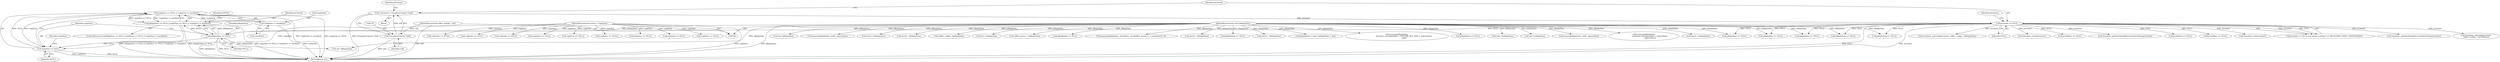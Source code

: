 digraph "0_Android_557bd7bfe6c4895faee09e46fc9b5304a956c8b7@API" {
"1000282" [label="(Call,replySize == NULL || *replySize != sizeof(int))"];
"1000283" [label="(Call,replySize == NULL)"];
"1000111" [label="(MethodParameterIn,uint32_t *replySize)"];
"1000279" [label="(Call,pReplyData == NULL)"];
"1000112" [label="(MethodParameterIn,void *pReplyData)"];
"1000123" [label="(Call,pContext == NULL)"];
"1000115" [label="(Call,* pContext = (VisualizerContext *)self)"];
"1000117" [label="(Call,(VisualizerContext *)self)"];
"1000107" [label="(MethodParameterIn,effect_handle_t self)"];
"1000286" [label="(Call,*replySize != sizeof(int))"];
"1000278" [label="(Call,pReplyData == NULL || replySize == NULL || *replySize != sizeof(int))"];
"1000223" [label="(Call,Visualizer_getConfig(pContext, (effect_config_t *)pReplyData))"];
"1000533" [label="(Call,(int32_t *)pReplyData)"];
"1000281" [label="(Identifier,NULL)"];
"1000125" [label="(Identifier,NULL)"];
"1000230" [label="(Call,Visualizer_reset(pContext))"];
"1000145" [label="(Call,replySize == NULL)"];
"1000271" [label="(Call,(int *)pReplyData)"];
"1000119" [label="(Identifier,self)"];
"1000236" [label="(Call,pReplyData == NULL)"];
"1000285" [label="(Identifier,NULL)"];
"1000871" [label="(Call,memset(pReplyData, 0x80, captureSize))"];
"1000341" [label="(Call,replySize == NULL)"];
"1000880" [label="(Call,pReplyData == NULL)"];
"1000115" [label="(Call,* pContext = (VisualizerContext *)self)"];
"1000323" [label="(Call,pCmdData == NULL)"];
"1000117" [label="(Call,(VisualizerContext *)self)"];
"1000896" [label="(Call,replySize == NULL)"];
"1000123" [label="(Call,pContext == NULL)"];
"1000277" [label="(ControlStructure,if (pReplyData == NULL || replySize == NULL || *replySize != sizeof(int)))"];
"1000280" [label="(Identifier,pReplyData)"];
"1000884" [label="(Call,replySize == NULL)"];
"1001050" [label="(Call,(int32_t*)pReplyData)"];
"1000925" [label="(Call,Visualizer_getDeltaTimeMsFromUpdatedTime(pContext))"];
"1000211" [label="(Call,replySize == NULL)"];
"1000560" [label="(Call,(int32_t *)pReplyData)"];
"1000282" [label="(Call,replySize == NULL || *replySize != sizeof(int))"];
"1000288" [label="(Identifier,replySize)"];
"1000225" [label="(Call,(effect_config_t *)pReplyData)"];
"1000279" [label="(Call,pReplyData == NULL)"];
"1000284" [label="(Identifier,replySize)"];
"1000314" [label="(Call,(int *)pReplyData)"];
"1000159" [label="(Call,(int *) pReplyData)"];
"1000113" [label="(Block,)"];
"1000294" [label="(Identifier,EINVAL)"];
"1000168" [label="(Call,pCmdData == NULL)"];
"1000286" [label="(Call,*replySize != sizeof(int))"];
"1000372" [label="(Call,(effect_param_t *)pReplyData)"];
"1000287" [label="(Call,*replySize)"];
"1000498" [label="(Call,pCmdData == NULL)"];
"1000515" [label="(Call,pReplyData == NULL)"];
"1000361" [label="(Call,memcpy(pReplyData, pCmdData, sizeof(effect_param_t) + sizeof(uint32_t)))"];
"1000698" [label="(Call,pReplyData == NULL)"];
"1000240" [label="(Call,replySize == NULL)"];
"1000162" [label="(Call,Visualizer_init(pContext))"];
"1000181" [label="(Call,replySize == NULL)"];
"1000597" [label="(Call,(int32_t *)pReplyData)"];
"1000124" [label="(Identifier,pContext)"];
"1000337" [label="(Call,pReplyData == NULL)"];
"1000289" [label="(Call,sizeof(int))"];
"1000702" [label="(Call,replySize == NULL)"];
"1000678" [label="(Call,(int32_t *)pReplyData)"];
"1000298" [label="(Identifier,pContext)"];
"1000841" [label="(Call,pReplyData = (char *)pReplyData + size)"];
"1000107" [label="(MethodParameterIn,effect_handle_t self)"];
"1000831" [label="(Call,memcpy(pReplyData,\n                           pContext->mCaptureBuf + CAPTURE_BUF_SIZE + capturePoint,\n                           size))"];
"1000122" [label="(Call,pContext == NULL || pContext->mState == VISUALIZER_STATE_UNINITIALIZED)"];
"1000278" [label="(Call,pReplyData == NULL || replySize == NULL || *replySize != sizeof(int))"];
"1000207" [label="(Call,pReplyData == NULL)"];
"1000177" [label="(Call,pReplyData == NULL)"];
"1000844" [label="(Call,(char *)pReplyData)"];
"1000111" [label="(MethodParameterIn,uint32_t *replySize)"];
"1000116" [label="(Identifier,pContext)"];
"1000195" [label="(Call,(int *) pReplyData)"];
"1000723" [label="(Call,Visualizer_getDeltaTimeMsFromUpdatedTime(pContext))"];
"1000198" [label="(Call,Visualizer_setConfig(pContext,\n (effect_config_t *) pCmdData))"];
"1000519" [label="(Call,replySize == NULL)"];
"1000283" [label="(Call,replySize == NULL)"];
"1000755" [label="(Call,memset(pReplyData, 0x80, captureSize))"];
"1000854" [label="(Call,memcpy(pReplyData,\n                       pContext->mCaptureBuf + capturePoint,\n                       captureSize))"];
"1001120" [label="(MethodReturn,int)"];
"1000141" [label="(Call,pReplyData == NULL)"];
"1000112" [label="(MethodParameterIn,void *pReplyData)"];
"1000128" [label="(Identifier,pContext)"];
"1000282" -> "1000278"  [label="AST: "];
"1000282" -> "1000283"  [label="CFG: "];
"1000282" -> "1000286"  [label="CFG: "];
"1000283" -> "1000282"  [label="AST: "];
"1000286" -> "1000282"  [label="AST: "];
"1000278" -> "1000282"  [label="CFG: "];
"1000282" -> "1001120"  [label="DDG: *replySize != sizeof(int)"];
"1000282" -> "1001120"  [label="DDG: replySize == NULL"];
"1000282" -> "1000278"  [label="DDG: replySize == NULL"];
"1000282" -> "1000278"  [label="DDG: *replySize != sizeof(int)"];
"1000283" -> "1000282"  [label="DDG: replySize"];
"1000283" -> "1000282"  [label="DDG: NULL"];
"1000286" -> "1000282"  [label="DDG: *replySize"];
"1000283" -> "1000285"  [label="CFG: "];
"1000284" -> "1000283"  [label="AST: "];
"1000285" -> "1000283"  [label="AST: "];
"1000288" -> "1000283"  [label="CFG: "];
"1000283" -> "1001120"  [label="DDG: NULL"];
"1000283" -> "1001120"  [label="DDG: replySize"];
"1000111" -> "1000283"  [label="DDG: replySize"];
"1000279" -> "1000283"  [label="DDG: NULL"];
"1000111" -> "1000106"  [label="AST: "];
"1000111" -> "1001120"  [label="DDG: replySize"];
"1000111" -> "1000145"  [label="DDG: replySize"];
"1000111" -> "1000181"  [label="DDG: replySize"];
"1000111" -> "1000211"  [label="DDG: replySize"];
"1000111" -> "1000240"  [label="DDG: replySize"];
"1000111" -> "1000341"  [label="DDG: replySize"];
"1000111" -> "1000519"  [label="DDG: replySize"];
"1000111" -> "1000702"  [label="DDG: replySize"];
"1000111" -> "1000884"  [label="DDG: replySize"];
"1000111" -> "1000896"  [label="DDG: replySize"];
"1000279" -> "1000278"  [label="AST: "];
"1000279" -> "1000281"  [label="CFG: "];
"1000280" -> "1000279"  [label="AST: "];
"1000281" -> "1000279"  [label="AST: "];
"1000284" -> "1000279"  [label="CFG: "];
"1000278" -> "1000279"  [label="CFG: "];
"1000279" -> "1001120"  [label="DDG: pReplyData"];
"1000279" -> "1001120"  [label="DDG: NULL"];
"1000279" -> "1000278"  [label="DDG: pReplyData"];
"1000279" -> "1000278"  [label="DDG: NULL"];
"1000112" -> "1000279"  [label="DDG: pReplyData"];
"1000123" -> "1000279"  [label="DDG: NULL"];
"1000279" -> "1000314"  [label="DDG: pReplyData"];
"1000112" -> "1000106"  [label="AST: "];
"1000112" -> "1001120"  [label="DDG: pReplyData"];
"1000112" -> "1000141"  [label="DDG: pReplyData"];
"1000112" -> "1000159"  [label="DDG: pReplyData"];
"1000112" -> "1000177"  [label="DDG: pReplyData"];
"1000112" -> "1000195"  [label="DDG: pReplyData"];
"1000112" -> "1000207"  [label="DDG: pReplyData"];
"1000112" -> "1000225"  [label="DDG: pReplyData"];
"1000112" -> "1000236"  [label="DDG: pReplyData"];
"1000112" -> "1000271"  [label="DDG: pReplyData"];
"1000112" -> "1000314"  [label="DDG: pReplyData"];
"1000112" -> "1000337"  [label="DDG: pReplyData"];
"1000112" -> "1000361"  [label="DDG: pReplyData"];
"1000112" -> "1000372"  [label="DDG: pReplyData"];
"1000112" -> "1000515"  [label="DDG: pReplyData"];
"1000112" -> "1000533"  [label="DDG: pReplyData"];
"1000112" -> "1000560"  [label="DDG: pReplyData"];
"1000112" -> "1000597"  [label="DDG: pReplyData"];
"1000112" -> "1000678"  [label="DDG: pReplyData"];
"1000112" -> "1000698"  [label="DDG: pReplyData"];
"1000112" -> "1000755"  [label="DDG: pReplyData"];
"1000112" -> "1000831"  [label="DDG: pReplyData"];
"1000112" -> "1000841"  [label="DDG: pReplyData"];
"1000112" -> "1000844"  [label="DDG: pReplyData"];
"1000112" -> "1000854"  [label="DDG: pReplyData"];
"1000112" -> "1000871"  [label="DDG: pReplyData"];
"1000112" -> "1000880"  [label="DDG: pReplyData"];
"1000112" -> "1001050"  [label="DDG: pReplyData"];
"1000123" -> "1000122"  [label="AST: "];
"1000123" -> "1000125"  [label="CFG: "];
"1000124" -> "1000123"  [label="AST: "];
"1000125" -> "1000123"  [label="AST: "];
"1000128" -> "1000123"  [label="CFG: "];
"1000122" -> "1000123"  [label="CFG: "];
"1000123" -> "1001120"  [label="DDG: NULL"];
"1000123" -> "1001120"  [label="DDG: pContext"];
"1000123" -> "1000122"  [label="DDG: pContext"];
"1000123" -> "1000122"  [label="DDG: NULL"];
"1000115" -> "1000123"  [label="DDG: pContext"];
"1000123" -> "1000141"  [label="DDG: NULL"];
"1000123" -> "1000162"  [label="DDG: pContext"];
"1000123" -> "1000168"  [label="DDG: NULL"];
"1000123" -> "1000198"  [label="DDG: pContext"];
"1000123" -> "1000207"  [label="DDG: NULL"];
"1000123" -> "1000223"  [label="DDG: pContext"];
"1000123" -> "1000230"  [label="DDG: pContext"];
"1000123" -> "1000236"  [label="DDG: NULL"];
"1000123" -> "1000323"  [label="DDG: NULL"];
"1000123" -> "1000498"  [label="DDG: NULL"];
"1000123" -> "1000698"  [label="DDG: NULL"];
"1000123" -> "1000723"  [label="DDG: pContext"];
"1000123" -> "1000880"  [label="DDG: NULL"];
"1000123" -> "1000925"  [label="DDG: pContext"];
"1000115" -> "1000113"  [label="AST: "];
"1000115" -> "1000117"  [label="CFG: "];
"1000116" -> "1000115"  [label="AST: "];
"1000117" -> "1000115"  [label="AST: "];
"1000124" -> "1000115"  [label="CFG: "];
"1000115" -> "1001120"  [label="DDG: (VisualizerContext *)self"];
"1000117" -> "1000115"  [label="DDG: self"];
"1000117" -> "1000119"  [label="CFG: "];
"1000118" -> "1000117"  [label="AST: "];
"1000119" -> "1000117"  [label="AST: "];
"1000117" -> "1001120"  [label="DDG: self"];
"1000107" -> "1000117"  [label="DDG: self"];
"1000107" -> "1000106"  [label="AST: "];
"1000107" -> "1001120"  [label="DDG: self"];
"1000286" -> "1000289"  [label="CFG: "];
"1000287" -> "1000286"  [label="AST: "];
"1000289" -> "1000286"  [label="AST: "];
"1000286" -> "1001120"  [label="DDG: *replySize"];
"1000278" -> "1000277"  [label="AST: "];
"1000294" -> "1000278"  [label="CFG: "];
"1000298" -> "1000278"  [label="CFG: "];
"1000278" -> "1001120"  [label="DDG: replySize == NULL || *replySize != sizeof(int)"];
"1000278" -> "1001120"  [label="DDG: pReplyData == NULL || replySize == NULL || *replySize != sizeof(int)"];
"1000278" -> "1001120"  [label="DDG: pReplyData == NULL"];
}
